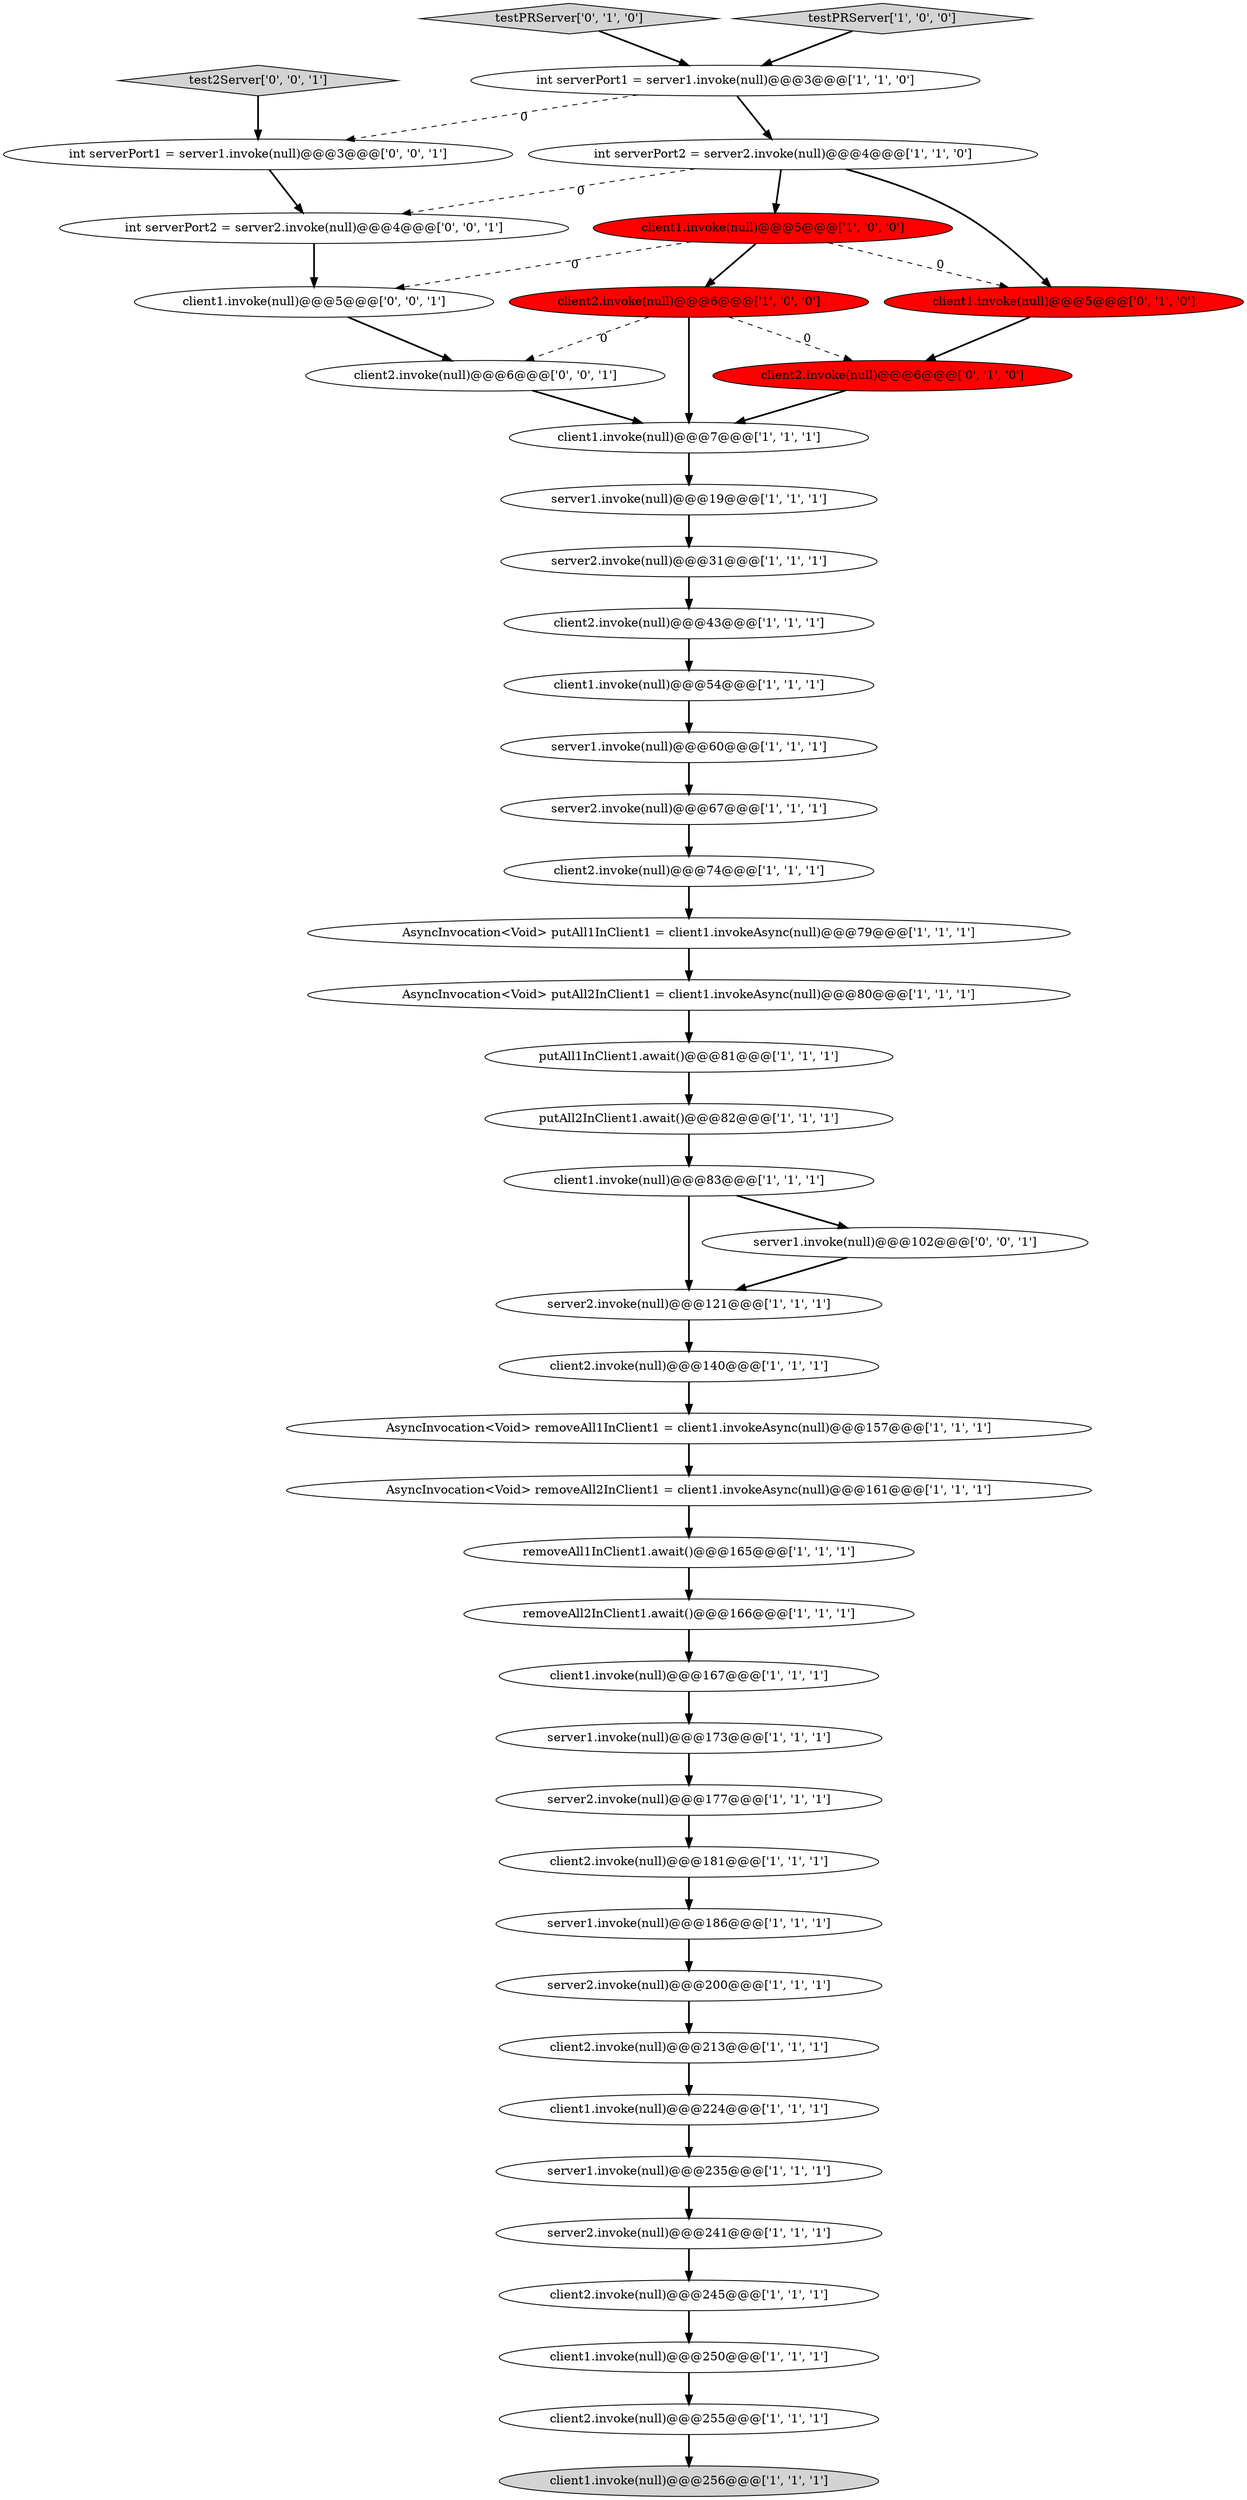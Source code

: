 digraph {
39 [style = filled, label = "client1.invoke(null)@@@5@@@['0', '1', '0']", fillcolor = red, shape = ellipse image = "AAA1AAABBB2BBB"];
40 [style = filled, label = "testPRServer['0', '1', '0']", fillcolor = lightgray, shape = diamond image = "AAA0AAABBB2BBB"];
17 [style = filled, label = "AsyncInvocation<Void> putAll1InClient1 = client1.invokeAsync(null)@@@79@@@['1', '1', '1']", fillcolor = white, shape = ellipse image = "AAA0AAABBB1BBB"];
5 [style = filled, label = "client2.invoke(null)@@@74@@@['1', '1', '1']", fillcolor = white, shape = ellipse image = "AAA0AAABBB1BBB"];
34 [style = filled, label = "server1.invoke(null)@@@19@@@['1', '1', '1']", fillcolor = white, shape = ellipse image = "AAA0AAABBB1BBB"];
16 [style = filled, label = "client2.invoke(null)@@@255@@@['1', '1', '1']", fillcolor = white, shape = ellipse image = "AAA0AAABBB1BBB"];
11 [style = filled, label = "putAll2InClient1.await()@@@82@@@['1', '1', '1']", fillcolor = white, shape = ellipse image = "AAA0AAABBB1BBB"];
0 [style = filled, label = "client2.invoke(null)@@@6@@@['1', '0', '0']", fillcolor = red, shape = ellipse image = "AAA1AAABBB1BBB"];
26 [style = filled, label = "server2.invoke(null)@@@67@@@['1', '1', '1']", fillcolor = white, shape = ellipse image = "AAA0AAABBB1BBB"];
44 [style = filled, label = "int serverPort1 = server1.invoke(null)@@@3@@@['0', '0', '1']", fillcolor = white, shape = ellipse image = "AAA0AAABBB3BBB"];
43 [style = filled, label = "client1.invoke(null)@@@5@@@['0', '0', '1']", fillcolor = white, shape = ellipse image = "AAA0AAABBB3BBB"];
20 [style = filled, label = "client1.invoke(null)@@@54@@@['1', '1', '1']", fillcolor = white, shape = ellipse image = "AAA0AAABBB1BBB"];
6 [style = filled, label = "putAll1InClient1.await()@@@81@@@['1', '1', '1']", fillcolor = white, shape = ellipse image = "AAA0AAABBB1BBB"];
13 [style = filled, label = "AsyncInvocation<Void> putAll2InClient1 = client1.invokeAsync(null)@@@80@@@['1', '1', '1']", fillcolor = white, shape = ellipse image = "AAA0AAABBB1BBB"];
21 [style = filled, label = "client2.invoke(null)@@@140@@@['1', '1', '1']", fillcolor = white, shape = ellipse image = "AAA0AAABBB1BBB"];
1 [style = filled, label = "AsyncInvocation<Void> removeAll1InClient1 = client1.invokeAsync(null)@@@157@@@['1', '1', '1']", fillcolor = white, shape = ellipse image = "AAA0AAABBB1BBB"];
36 [style = filled, label = "server2.invoke(null)@@@200@@@['1', '1', '1']", fillcolor = white, shape = ellipse image = "AAA0AAABBB1BBB"];
27 [style = filled, label = "server2.invoke(null)@@@31@@@['1', '1', '1']", fillcolor = white, shape = ellipse image = "AAA0AAABBB1BBB"];
45 [style = filled, label = "int serverPort2 = server2.invoke(null)@@@4@@@['0', '0', '1']", fillcolor = white, shape = ellipse image = "AAA0AAABBB3BBB"];
25 [style = filled, label = "client2.invoke(null)@@@245@@@['1', '1', '1']", fillcolor = white, shape = ellipse image = "AAA0AAABBB1BBB"];
8 [style = filled, label = "client1.invoke(null)@@@167@@@['1', '1', '1']", fillcolor = white, shape = ellipse image = "AAA0AAABBB1BBB"];
42 [style = filled, label = "test2Server['0', '0', '1']", fillcolor = lightgray, shape = diamond image = "AAA0AAABBB3BBB"];
2 [style = filled, label = "client1.invoke(null)@@@7@@@['1', '1', '1']", fillcolor = white, shape = ellipse image = "AAA0AAABBB1BBB"];
30 [style = filled, label = "client2.invoke(null)@@@213@@@['1', '1', '1']", fillcolor = white, shape = ellipse image = "AAA0AAABBB1BBB"];
18 [style = filled, label = "client1.invoke(null)@@@250@@@['1', '1', '1']", fillcolor = white, shape = ellipse image = "AAA0AAABBB1BBB"];
29 [style = filled, label = "client1.invoke(null)@@@256@@@['1', '1', '1']", fillcolor = lightgray, shape = ellipse image = "AAA0AAABBB1BBB"];
14 [style = filled, label = "server1.invoke(null)@@@173@@@['1', '1', '1']", fillcolor = white, shape = ellipse image = "AAA0AAABBB1BBB"];
32 [style = filled, label = "removeAll2InClient1.await()@@@166@@@['1', '1', '1']", fillcolor = white, shape = ellipse image = "AAA0AAABBB1BBB"];
24 [style = filled, label = "server1.invoke(null)@@@235@@@['1', '1', '1']", fillcolor = white, shape = ellipse image = "AAA0AAABBB1BBB"];
12 [style = filled, label = "server1.invoke(null)@@@60@@@['1', '1', '1']", fillcolor = white, shape = ellipse image = "AAA0AAABBB1BBB"];
22 [style = filled, label = "int serverPort2 = server2.invoke(null)@@@4@@@['1', '1', '0']", fillcolor = white, shape = ellipse image = "AAA0AAABBB1BBB"];
33 [style = filled, label = "client1.invoke(null)@@@83@@@['1', '1', '1']", fillcolor = white, shape = ellipse image = "AAA0AAABBB1BBB"];
10 [style = filled, label = "server1.invoke(null)@@@186@@@['1', '1', '1']", fillcolor = white, shape = ellipse image = "AAA0AAABBB1BBB"];
19 [style = filled, label = "int serverPort1 = server1.invoke(null)@@@3@@@['1', '1', '0']", fillcolor = white, shape = ellipse image = "AAA0AAABBB1BBB"];
9 [style = filled, label = "client2.invoke(null)@@@181@@@['1', '1', '1']", fillcolor = white, shape = ellipse image = "AAA0AAABBB1BBB"];
28 [style = filled, label = "client1.invoke(null)@@@224@@@['1', '1', '1']", fillcolor = white, shape = ellipse image = "AAA0AAABBB1BBB"];
3 [style = filled, label = "server2.invoke(null)@@@177@@@['1', '1', '1']", fillcolor = white, shape = ellipse image = "AAA0AAABBB1BBB"];
31 [style = filled, label = "client1.invoke(null)@@@5@@@['1', '0', '0']", fillcolor = red, shape = ellipse image = "AAA1AAABBB1BBB"];
7 [style = filled, label = "server2.invoke(null)@@@121@@@['1', '1', '1']", fillcolor = white, shape = ellipse image = "AAA0AAABBB1BBB"];
37 [style = filled, label = "AsyncInvocation<Void> removeAll2InClient1 = client1.invokeAsync(null)@@@161@@@['1', '1', '1']", fillcolor = white, shape = ellipse image = "AAA0AAABBB1BBB"];
15 [style = filled, label = "client2.invoke(null)@@@43@@@['1', '1', '1']", fillcolor = white, shape = ellipse image = "AAA0AAABBB1BBB"];
41 [style = filled, label = "client2.invoke(null)@@@6@@@['0', '0', '1']", fillcolor = white, shape = ellipse image = "AAA0AAABBB3BBB"];
23 [style = filled, label = "server2.invoke(null)@@@241@@@['1', '1', '1']", fillcolor = white, shape = ellipse image = "AAA0AAABBB1BBB"];
35 [style = filled, label = "testPRServer['1', '0', '0']", fillcolor = lightgray, shape = diamond image = "AAA0AAABBB1BBB"];
38 [style = filled, label = "client2.invoke(null)@@@6@@@['0', '1', '0']", fillcolor = red, shape = ellipse image = "AAA1AAABBB2BBB"];
4 [style = filled, label = "removeAll1InClient1.await()@@@165@@@['1', '1', '1']", fillcolor = white, shape = ellipse image = "AAA0AAABBB1BBB"];
46 [style = filled, label = "server1.invoke(null)@@@102@@@['0', '0', '1']", fillcolor = white, shape = ellipse image = "AAA0AAABBB3BBB"];
33->7 [style = bold, label=""];
14->3 [style = bold, label=""];
23->25 [style = bold, label=""];
26->5 [style = bold, label=""];
31->0 [style = bold, label=""];
22->45 [style = dashed, label="0"];
16->29 [style = bold, label=""];
0->2 [style = bold, label=""];
2->34 [style = bold, label=""];
35->19 [style = bold, label=""];
25->18 [style = bold, label=""];
31->43 [style = dashed, label="0"];
22->31 [style = bold, label=""];
8->14 [style = bold, label=""];
40->19 [style = bold, label=""];
31->39 [style = dashed, label="0"];
12->26 [style = bold, label=""];
9->10 [style = bold, label=""];
5->17 [style = bold, label=""];
41->2 [style = bold, label=""];
0->38 [style = dashed, label="0"];
27->15 [style = bold, label=""];
37->4 [style = bold, label=""];
10->36 [style = bold, label=""];
38->2 [style = bold, label=""];
19->44 [style = dashed, label="0"];
3->9 [style = bold, label=""];
36->30 [style = bold, label=""];
32->8 [style = bold, label=""];
30->28 [style = bold, label=""];
42->44 [style = bold, label=""];
0->41 [style = dashed, label="0"];
45->43 [style = bold, label=""];
33->46 [style = bold, label=""];
15->20 [style = bold, label=""];
6->11 [style = bold, label=""];
21->1 [style = bold, label=""];
46->7 [style = bold, label=""];
20->12 [style = bold, label=""];
11->33 [style = bold, label=""];
39->38 [style = bold, label=""];
7->21 [style = bold, label=""];
28->24 [style = bold, label=""];
22->39 [style = bold, label=""];
43->41 [style = bold, label=""];
17->13 [style = bold, label=""];
13->6 [style = bold, label=""];
44->45 [style = bold, label=""];
19->22 [style = bold, label=""];
4->32 [style = bold, label=""];
1->37 [style = bold, label=""];
34->27 [style = bold, label=""];
24->23 [style = bold, label=""];
18->16 [style = bold, label=""];
}
